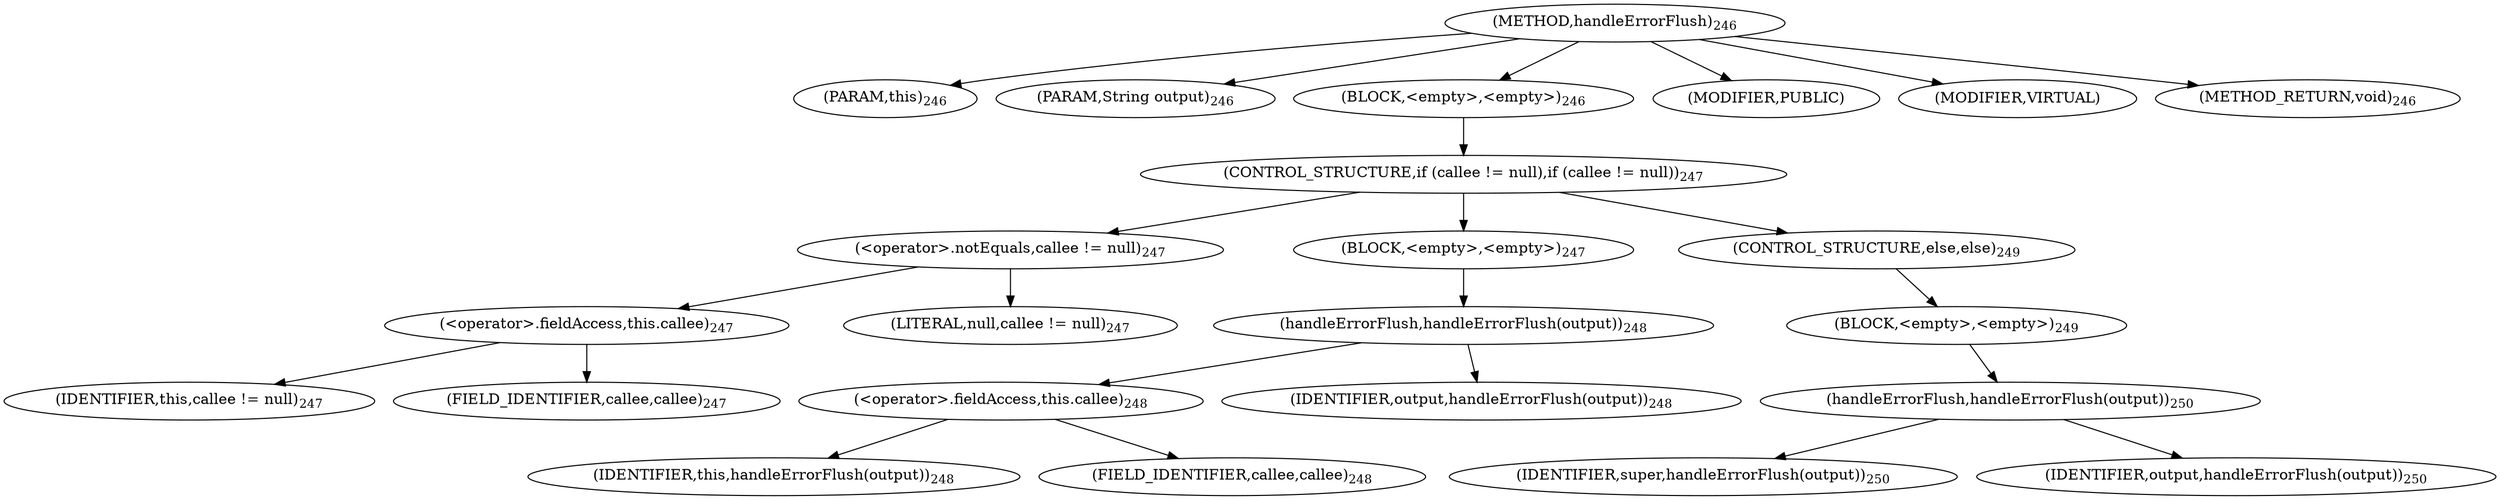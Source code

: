 digraph "handleErrorFlush" {  
"333" [label = <(METHOD,handleErrorFlush)<SUB>246</SUB>> ]
"334" [label = <(PARAM,this)<SUB>246</SUB>> ]
"335" [label = <(PARAM,String output)<SUB>246</SUB>> ]
"336" [label = <(BLOCK,&lt;empty&gt;,&lt;empty&gt;)<SUB>246</SUB>> ]
"337" [label = <(CONTROL_STRUCTURE,if (callee != null),if (callee != null))<SUB>247</SUB>> ]
"338" [label = <(&lt;operator&gt;.notEquals,callee != null)<SUB>247</SUB>> ]
"339" [label = <(&lt;operator&gt;.fieldAccess,this.callee)<SUB>247</SUB>> ]
"340" [label = <(IDENTIFIER,this,callee != null)<SUB>247</SUB>> ]
"341" [label = <(FIELD_IDENTIFIER,callee,callee)<SUB>247</SUB>> ]
"342" [label = <(LITERAL,null,callee != null)<SUB>247</SUB>> ]
"343" [label = <(BLOCK,&lt;empty&gt;,&lt;empty&gt;)<SUB>247</SUB>> ]
"344" [label = <(handleErrorFlush,handleErrorFlush(output))<SUB>248</SUB>> ]
"345" [label = <(&lt;operator&gt;.fieldAccess,this.callee)<SUB>248</SUB>> ]
"346" [label = <(IDENTIFIER,this,handleErrorFlush(output))<SUB>248</SUB>> ]
"347" [label = <(FIELD_IDENTIFIER,callee,callee)<SUB>248</SUB>> ]
"348" [label = <(IDENTIFIER,output,handleErrorFlush(output))<SUB>248</SUB>> ]
"349" [label = <(CONTROL_STRUCTURE,else,else)<SUB>249</SUB>> ]
"350" [label = <(BLOCK,&lt;empty&gt;,&lt;empty&gt;)<SUB>249</SUB>> ]
"351" [label = <(handleErrorFlush,handleErrorFlush(output))<SUB>250</SUB>> ]
"352" [label = <(IDENTIFIER,super,handleErrorFlush(output))<SUB>250</SUB>> ]
"353" [label = <(IDENTIFIER,output,handleErrorFlush(output))<SUB>250</SUB>> ]
"354" [label = <(MODIFIER,PUBLIC)> ]
"355" [label = <(MODIFIER,VIRTUAL)> ]
"356" [label = <(METHOD_RETURN,void)<SUB>246</SUB>> ]
  "333" -> "334" 
  "333" -> "335" 
  "333" -> "336" 
  "333" -> "354" 
  "333" -> "355" 
  "333" -> "356" 
  "336" -> "337" 
  "337" -> "338" 
  "337" -> "343" 
  "337" -> "349" 
  "338" -> "339" 
  "338" -> "342" 
  "339" -> "340" 
  "339" -> "341" 
  "343" -> "344" 
  "344" -> "345" 
  "344" -> "348" 
  "345" -> "346" 
  "345" -> "347" 
  "349" -> "350" 
  "350" -> "351" 
  "351" -> "352" 
  "351" -> "353" 
}
